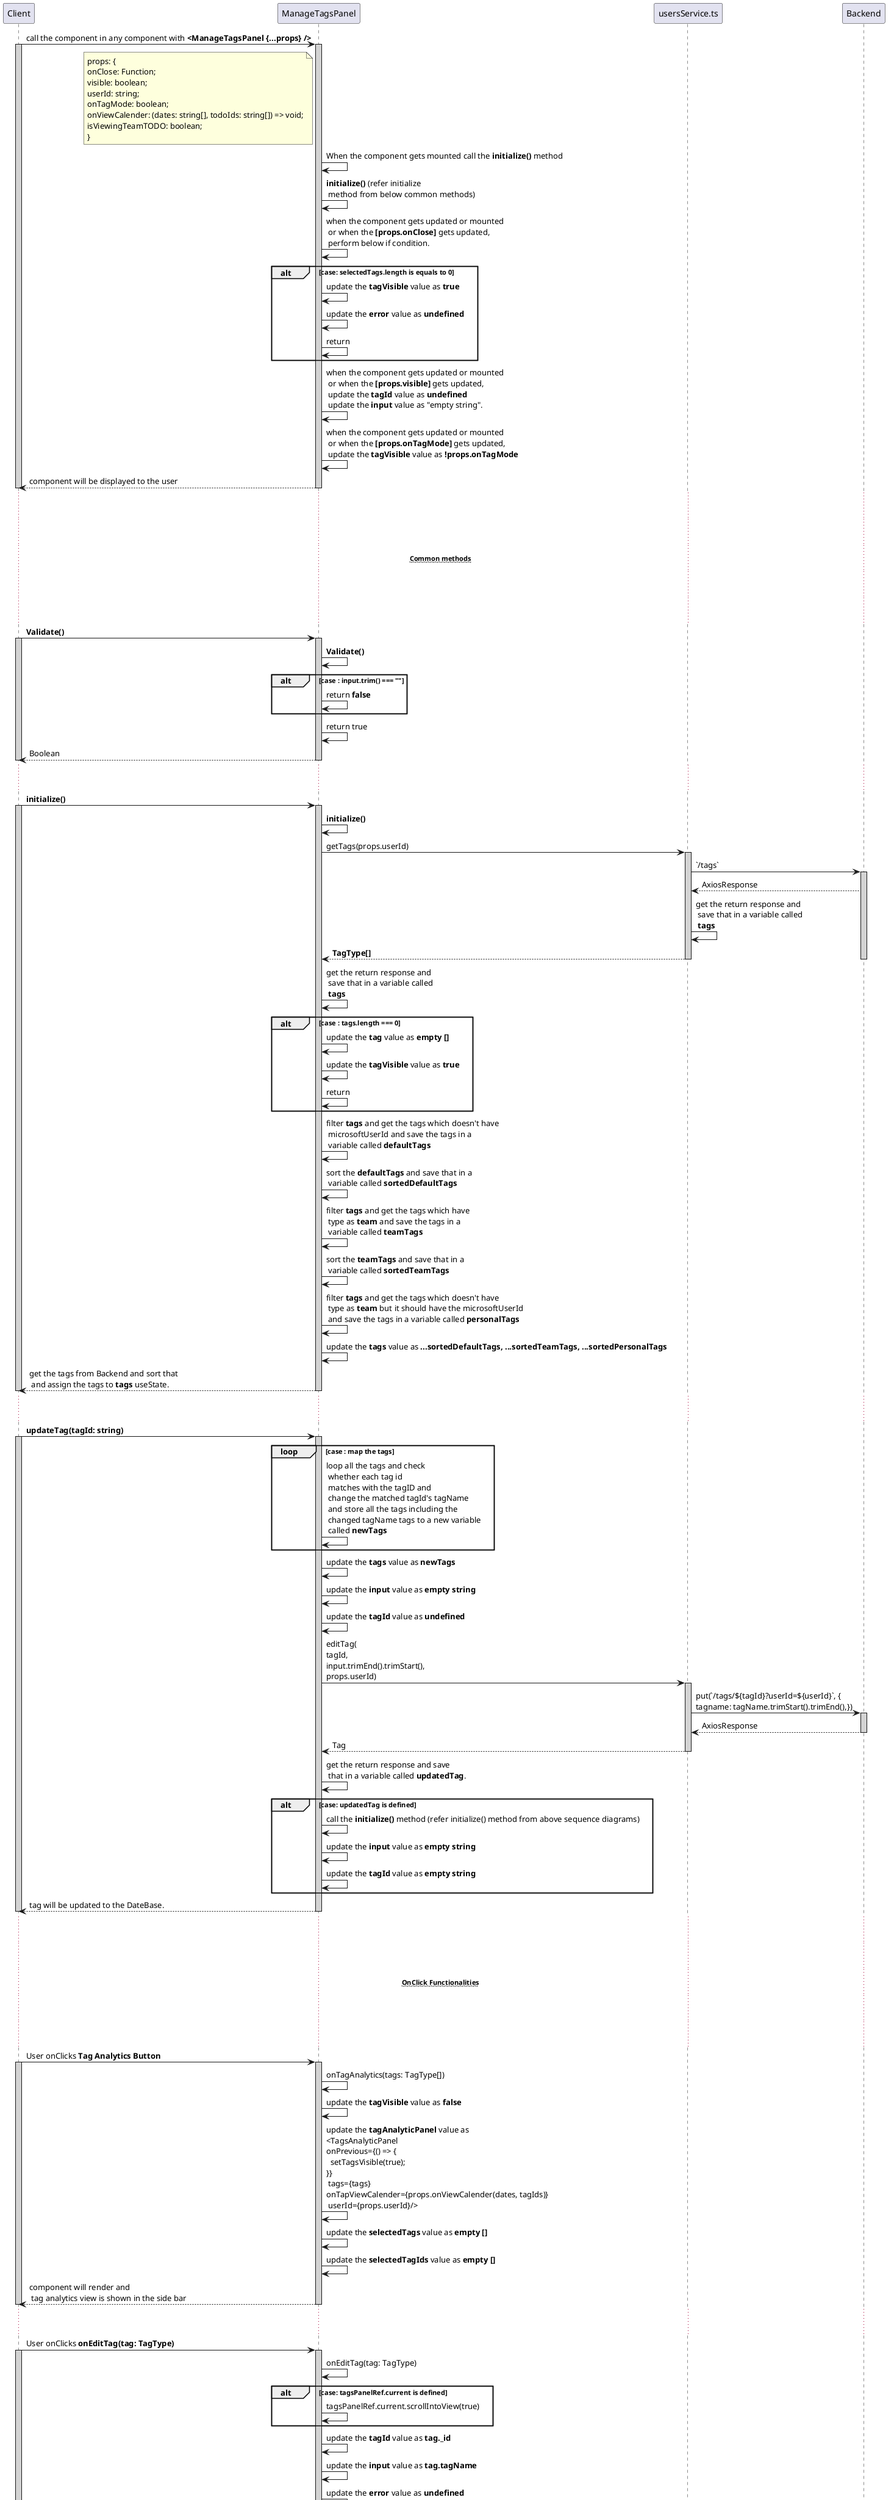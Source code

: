 @startuml manage tags panel
participant Client
participant ManageTagsPanel
participant usersService.ts
participant Backend

Client -> ManageTagsPanel : call the component in any component with **<ManageTagsPanel {...props} />**
activate Client #D3D3D3
    activate ManageTagsPanel #D3D3D3
        note left of ManageTagsPanel : props: {\nonClose: Function;\nvisible: boolean;\nuserId: string;\nonTagMode: boolean;\nonViewCalender: (dates: string[], todoIds: string[]) => void;\nisViewingTeamTODO: boolean;\n}
        ManageTagsPanel -> ManageTagsPanel : When the component gets mounted call the **initialize()** method
        ManageTagsPanel -> ManageTagsPanel : **initialize()** (refer initialize\n method from below common methods)
        ManageTagsPanel -> ManageTagsPanel : when the component gets updated or mounted\n or when the **[props.onClose]** gets updated,\n perform below if condition.
        alt case: selectedTags.length is equals to 0
            ManageTagsPanel -> ManageTagsPanel : update the **tagVisible** value as **true**
            ManageTagsPanel -> ManageTagsPanel : update the **error** value as **undefined**  
            ManageTagsPanel -> ManageTagsPanel : return
        end
        ManageTagsPanel -> ManageTagsPanel :  when the component gets updated or mounted\n or when the **[props.visible]** gets updated,\n update the **tagId** value as **undefined**\n update the **input** value as "empty string".
        ManageTagsPanel -> ManageTagsPanel :  when the component gets updated or mounted\n or when the **[props.onTagMode]** gets updated,\n update the **tagVisible** value as **!props.onTagMode**
        Client <-- ManageTagsPanel : component will be displayed to the user
    deactivate ManageTagsPanel
deactivate Client

... ...
... ...
...~~**Common methods**~~ ...
... ...
... ...

Client -> ManageTagsPanel : **Validate()**
activate Client #D3D3D3
    activate ManageTagsPanel #D3D3D3
        ManageTagsPanel -> ManageTagsPanel : **Validate()**
        alt case : input.trim() === ""
            ManageTagsPanel -> ManageTagsPanel : return **false**
        end
        ManageTagsPanel -> ManageTagsPanel : return true
        Client <-- ManageTagsPanel : Boolean
    deactivate ManageTagsPanel
deactivate Client

... ...

Client -> ManageTagsPanel : **initialize()**
activate Client #D3D3D3
    activate ManageTagsPanel #D3D3D3
        ManageTagsPanel -> ManageTagsPanel : **initialize()**
        ManageTagsPanel -> usersService.ts : getTags(props.userId)
        activate usersService.ts #D3D3D3
            usersService.ts ->  Backend : `/tags`
            activate Backend #D3D3D3
                usersService.ts <-- Backend : AxiosResponse
                usersService.ts -> usersService.ts : get the return response and\n save that in a variable called\n **tags**
                ManageTagsPanel <-- usersService.ts : **TagType[]**
            deactivate Backend
        deactivate usersService.ts
        ManageTagsPanel -> ManageTagsPanel : get the return response and\n save that in a variable called\n **tags**
        alt case : tags.length === 0
            ManageTagsPanel -> ManageTagsPanel : update the **tag** value as **empty []**
            ManageTagsPanel -> ManageTagsPanel : update the **tagVisible** value as **true**
            ManageTagsPanel -> ManageTagsPanel : return
        end
        ManageTagsPanel -> ManageTagsPanel : filter **tags** and get the tags which doesn't have\n microsoftUserId and save the tags in a\n variable called **defaultTags**
        ManageTagsPanel -> ManageTagsPanel : sort the **defaultTags** and save that in a\n variable called **sortedDefaultTags**
        ManageTagsPanel -> ManageTagsPanel : filter **tags** and get the tags which have\n type as **team** and save the tags in a\n variable called **teamTags**
        ManageTagsPanel -> ManageTagsPanel : sort the **teamTags** and save that in a\n variable called **sortedTeamTags**
        ManageTagsPanel -> ManageTagsPanel : filter **tags** and get the tags which doesn't have\n type as **team** but it should have the microsoftUserId\n and save the tags in a variable called **personalTags**
        ManageTagsPanel -> ManageTagsPanel  : update the **tags** value as **...sortedDefaultTags, ...sortedTeamTags, ...sortedPersonalTags**
        Client <-- ManageTagsPanel : get the tags from Backend and sort that\n and assign the tags to **tags** useState.
    deactivate ManageTagsPanel
deactivate Client

... ...

Client -> ManageTagsPanel : **updateTag(tagId: string)**
activate Client #D3D3D3
    activate ManageTagsPanel #D3D3D3
        loop case : map the tags
            ManageTagsPanel -> ManageTagsPanel : loop all the tags and check\n whether each tag id\n matches with the tagID and\n change the matched tagId's tagName\n and store all the tags including the\n changed tagName tags to a new variable\n called **newTags**
        end
        ManageTagsPanel -> ManageTagsPanel : update the **tags** value as **newTags**
        ManageTagsPanel -> ManageTagsPanel : update the **input** value as **empty string**
        ManageTagsPanel -> ManageTagsPanel : update the **tagId** value as **undefined**
        ManageTagsPanel -> usersService.ts : editTag(\ntagId,\ninput.trimEnd().trimStart(),\nprops.userId)
        activate usersService.ts #D3D3D3
            usersService.ts -> Backend : put(`/tags/${tagId}?userId=${userId}`, {\ntagname: tagName.trimStart().trimEnd(),})
            activate Backend #D3D3D3
                usersService.ts <-- Backend : AxiosResponse
            deactivate Backend
            ManageTagsPanel <-- usersService.ts : Tag
        deactivate usersService.ts 
        ManageTagsPanel -> ManageTagsPanel : get the return response and save\n that in a variable called **updatedTag**.
        alt case: updatedTag is defined
            ManageTagsPanel -> ManageTagsPanel : call the **initialize()** method (refer initialize() method from above sequence diagrams)
            ManageTagsPanel -> ManageTagsPanel : update the **input** value as **empty string**
            ManageTagsPanel -> ManageTagsPanel : update the **tagId** value as **empty string**
        end
        Client <-- ManageTagsPanel : tag will be updated to the DateBase.
    deactivate ManageTagsPanel
deactivate Client

... ...
... ...
...~~**OnClick Functionalities**~~ ...
... ...
... ...

Client -> ManageTagsPanel : User onClicks **Tag Analytics Button**
activate Client #D3D3D3
    activate ManageTagsPanel #D3D3D3
        ManageTagsPanel -> ManageTagsPanel : onTagAnalytics(tags: TagType[])
        ManageTagsPanel -> ManageTagsPanel : update the **tagVisible** value as **false**
        ManageTagsPanel -> ManageTagsPanel : update the **tagAnalyticPanel** value as \n<TagsAnalyticPanel\nonPrevious={() => {\n  setTagsVisible(true);\n}}\n tags={tags}\nonTapViewCalender={props.onViewCalender(dates, tagIds)}\n userId={props.userId}/>
        ManageTagsPanel -> ManageTagsPanel : update the **selectedTags** value as **empty []**
        ManageTagsPanel -> ManageTagsPanel : update the **selectedTagIds** value as **empty []**
        Client <-- ManageTagsPanel : component will render and\n tag analytics view is shown in the side bar
    deactivate ManageTagsPanel
deactivate Client

... ...

Client -> ManageTagsPanel : User onClicks **onEditTag(tag: TagType)**
activate Client #D3D3D3
    activate ManageTagsPanel #D3D3D3
        ManageTagsPanel -> ManageTagsPanel : onEditTag(tag: TagType)
        alt case: tagsPanelRef.current is defined
            ManageTagsPanel -> ManageTagsPanel : tagsPanelRef.current.scrollIntoView(true)
        end
        ManageTagsPanel -> ManageTagsPanel : update the **tagId** value as **tag._id**
        ManageTagsPanel -> ManageTagsPanel : update the **input** value as **tag.tagName**
        ManageTagsPanel -> ManageTagsPanel : update the **error** value as **undefined**
        Client <-- ManageTagsPanel : clicked text will be shown in the input field\n and user can able to edit the value
    deactivate ManageTagsPanel
deactivate Client

... ...

Client -> ManageTagsPanel : User onClicks **delete button** in manage tags panel
activate Client #D3D3D3
    activate ManageTagsPanel #D3D3D3
        ManageTagsPanel -> ManageTagsPanel : onDelteTag(deletedTag: TagType)
        ManageTagsPanel -> ManageTagsPanel : loop the **tags** and check whether the tag._id is\n equals to the deletedTag._id and remove the\n particular tag from the **tags** variable
        ManageTagsPanel -> ManageTagsPanel : update the **input** value as **empty string**
        ManageTagsPanel -> ManageTagsPanel : update the **tagId** value as **empty string**
        ManageTagsPanel -> usersService.ts : deleteTag(deletedTag._id, props.userId)
        activate usersService.ts #D3D3D3
            usersService.ts -> Backend : (DELETE) `/tags/${tagId}?userId=${userId}`
            activate Backend #D3D3D3
                usersService.ts <-- Backend : AxiosResponse
            deactivate Backend
            usersService.ts -> usersService.ts : get the return response\n and save that in a variable\n called **deletedTag**
            ManageTagsPanel <-- usersService.ts : Tag
        deactivate usersService.ts
        ManageTagsPanel -> ManageTagsPanel : ge the return response and\n save that in a variable called **tag**
        alt case: tag is defined
            ManageTagsPanel -> ManageTagsPanel : call **initialize()** method\n refer the above **initialize()** method.
        end
        Client <-- ManageTagsPanel : User clicked tag will be deleted\n and remaining tags will be shown to the user.
    deactivate ManageTagsPanel
deactivate Client

... ...

Client -> ManageTagsPanel : User onClicks **Add Team Tag** || **Update Tag** || **+ Add Tag** button
activate Client #D3D3D3
    activate ManageTagsPanel #D3D3D3
        ManageTagsPanel -> ManageTagsPanel : onSubmit(type?: string)
        ManageTagsPanel -> ManageTagsPanel : validate(input)  (refer validate method\n from above common methods)
        alt case: validate(input) returns false
            ManageTagsPanel -> ManageTagsPanel : update the **error** value as **"error"**
            ManageTagsPanel -> ManageTagsPanel : return
        end
        alt case : tagId is undefined
            ManageTagsPanel -> ManageTagsPanel : loop the tags and find\n whether the newly entered\n tag name matches with the already\n existing tag name and save the\n matched tag name in a variable called **existingTag**
            alt case: existingTag is defined
                ManageTagsPanel -> ManageTagsPanel : update the **input** value as **"empty string"**
                ManageTagsPanel -> ManageTagsPanel :  update the **tagId** value as **"undefined"**
                ManageTagsPanel -> ManageTagsPanel : notify the user with\n message:**Could not add new tag**\n descrption: **Tag with this name was already present**\n
                ManageTagsPanel -> ManageTagsPanel : return
            end
            ManageTagsPanel -> ManageTagsPanel : update the **spin** value as **"true"** (it will made the spin loader\n to start loading)
            ManageTagsPanel -> usersService.ts :  addTag(props.userId, input, type)
            activate usersService.ts #D3D3D3
                usersService.ts -> Backend : (POST)`/tags?userId=${userId}`, {\ntagname: tagName.trimStart().trimEnd(),\ntype: type,\n}
                activate Backend #D3D3D3
                    usersService.ts <-- Backend : AxiosResponse                    
                deactivate Backend
                usersService.ts -> usersService.ts : get the return response and\n save that in a variable called **createTag**
                ManageTagsPanel <-- usersService.ts : Tag
            deactivate usersService.ts
            ManageTagsPanel -> ManageTagsPanel : update the **spin** value as **"false"** (it will made the spin loader\n to stop loading and disable it)
            ManageTagsPanel -> ManageTagsPanel : update the **input** value as **empty string**
            ManageTagsPanel -> ManageTagsPanel : call **initialize()** method,\n refer the above **initialize()** method.
            ManageTagsPanel -> ManageTagsPanel : return
        end
        ManageTagsPanel -> ManageTagsPanel : loop the tags and find\n whether the newly entered\n tag name matches with the already\n existing tag name and save the\n matched tag name in a variable called **existingTag**
        alt case: existingTag is defined
            ManageTagsPanel -> ManageTagsPanel : update the **input** value as **empty string**
            ManageTagsPanel -> ManageTagsPanel : update the **tagId** value as **undefined**
            ManageTagsPanel -> ManageTagsPanel : notify the user with\n message:**Could not update the tag**\n descrption: **Tag with this name was already present**\n
            ManageTagsPanel -> ManageTagsPanel : return
        end
        ManageTagsPanel -> ManageTagsPanel : updateTag(tagId) ( refer the above **updateTag(tagId: string)** method.)
        Client <-- ManageTagsPanel : Add || update the tag and the tag is shown in the manage tags panel
    deactivate ManageTagsPanel
deactivate Client

... ...

Client -> ManageTagsPanel : User onClicks || onSelect Table rows in manage tags panel
activate Client #D3D3D3
    activate ManageTagsPanel #D3D3D3
        ManageTagsPanel -> ManageTagsPanel : onChange in table occurs
        activate ManageTagsPanel #D16587
            ManageTagsPanel ->  ManageTagsPanel : update the **selectedTagIds** value as **selectedRowKeys**, which is nothing but selectedTagIds
            ManageTagsPanel ->  ManageTagsPanel :  update the **selectedTags** value as the selectedRows,\n we can get the selectedRows values from ant-d table
        deactivate ManageTagsPanel
        Client <-- ManageTagsPanel : selected tags will be highlighted and saved to the particular useState
    deactivate ManageTagsPanel
deactivate Client

... ...

Client -> ManageTagsPanel : User onClicks outside of sideBar for closing the sideBar
activate Client #D3D3D3
    activate ManageTagsPanel #D3D3D3
        ManageTagsPanel -> ManageTagsPanel : onClose in Drawer triggers
        activate ManageTagsPanel #D16587
            ManageTagsPanel ->  ManageTagsPanel : call props.onClose()
            ManageTagsPanel ->  ManageTagsPanel : update the **tagId** value as **undefined**
            ManageTagsPanel ->  ManageTagsPanel : update the **error** value as **undefined**
        deactivate ManageTagsPanel
        Client <-- ManageTagsPanel : manage tags panel will be closed
    deactivate ManageTagsPanel
deactivate Client

... ...
... ...
...~~**OnChange Functionalities**~~ ...
... ...
... ...

Client -> ManageTagsPanel : User onChange values in input text field on manage tags panel
activate Client #D3D3D3
    activate ManageTagsPanel #D3D3D3
        ManageTagsPanel -> ManageTagsPanel : onInputChange(text: string)
        ManageTagsPanel -> ManageTagsPanel : update the **input** value as **text**
        ManageTagsPanel -> ManageTagsPanel : validate(text) (refer validate method\n from above common methods)
        alt case : validate(text) returns true
            ManageTagsPanel -> ManageTagsPanel : update the **error** value as **undefined**
            ManageTagsPanel -> ManageTagsPanel : return
        end
        Client <-- ManageTagsPanel : User onChanges value\n will be displayed to the user
    deactivate ManageTagsPanel
deactivate Client

@enduml